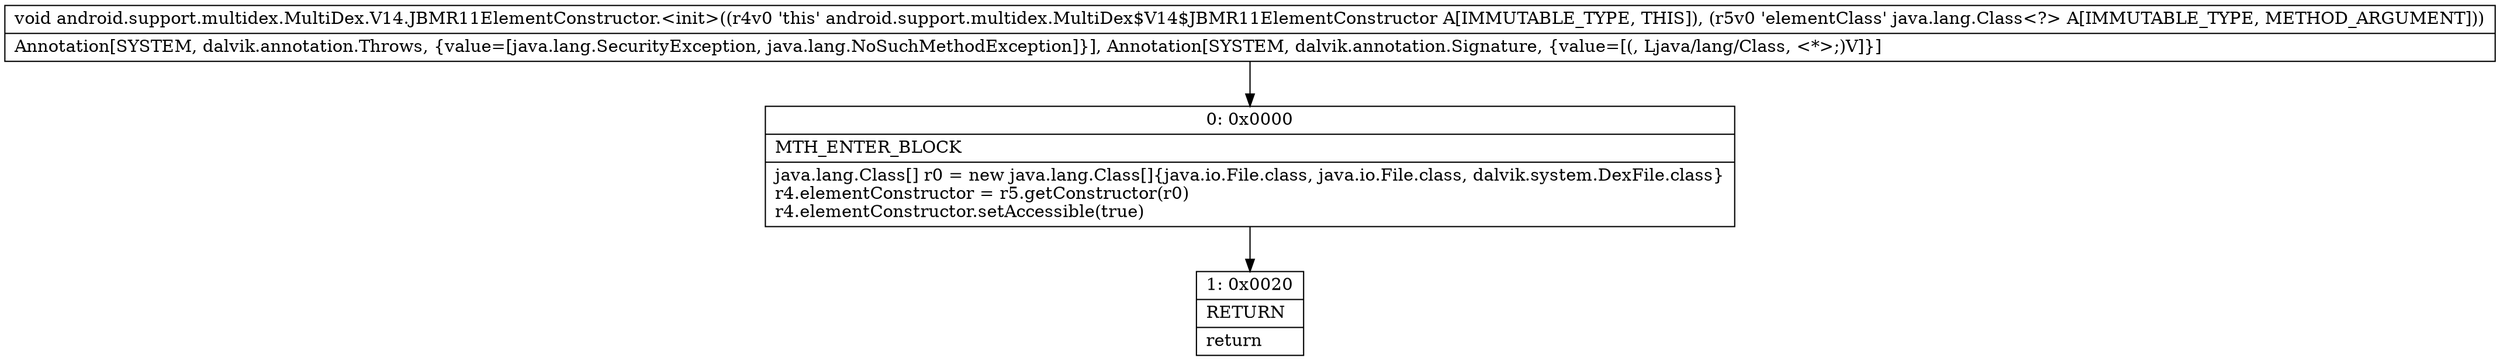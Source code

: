 digraph "CFG forandroid.support.multidex.MultiDex.V14.JBMR11ElementConstructor.\<init\>(Ljava\/lang\/Class;)V" {
Node_0 [shape=record,label="{0\:\ 0x0000|MTH_ENTER_BLOCK\l|java.lang.Class[] r0 = new java.lang.Class[]\{java.io.File.class, java.io.File.class, dalvik.system.DexFile.class\}\lr4.elementConstructor = r5.getConstructor(r0)\lr4.elementConstructor.setAccessible(true)\l}"];
Node_1 [shape=record,label="{1\:\ 0x0020|RETURN\l|return\l}"];
MethodNode[shape=record,label="{void android.support.multidex.MultiDex.V14.JBMR11ElementConstructor.\<init\>((r4v0 'this' android.support.multidex.MultiDex$V14$JBMR11ElementConstructor A[IMMUTABLE_TYPE, THIS]), (r5v0 'elementClass' java.lang.Class\<?\> A[IMMUTABLE_TYPE, METHOD_ARGUMENT]))  | Annotation[SYSTEM, dalvik.annotation.Throws, \{value=[java.lang.SecurityException, java.lang.NoSuchMethodException]\}], Annotation[SYSTEM, dalvik.annotation.Signature, \{value=[(, Ljava\/lang\/Class, \<*\>;)V]\}]\l}"];
MethodNode -> Node_0;
Node_0 -> Node_1;
}

